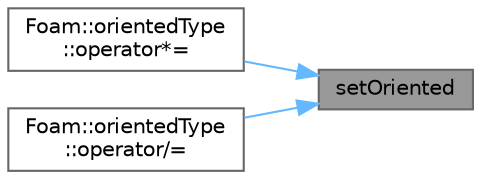 digraph "setOriented"
{
 // LATEX_PDF_SIZE
  bgcolor="transparent";
  edge [fontname=Helvetica,fontsize=10,labelfontname=Helvetica,labelfontsize=10];
  node [fontname=Helvetica,fontsize=10,shape=box,height=0.2,width=0.4];
  rankdir="RL";
  Node1 [id="Node000001",label="setOriented",height=0.2,width=0.4,color="gray40", fillcolor="grey60", style="filled", fontcolor="black",tooltip=" "];
  Node1 -> Node2 [id="edge1_Node000001_Node000002",dir="back",color="steelblue1",style="solid",tooltip=" "];
  Node2 [id="Node000002",label="Foam::orientedType\l::operator*=",height=0.2,width=0.4,color="grey40", fillcolor="white", style="filled",URL="$classFoam_1_1orientedType.html#a39672e30ae4198d7b76b751190b63105",tooltip=" "];
  Node1 -> Node3 [id="edge2_Node000001_Node000003",dir="back",color="steelblue1",style="solid",tooltip=" "];
  Node3 [id="Node000003",label="Foam::orientedType\l::operator/=",height=0.2,width=0.4,color="grey40", fillcolor="white", style="filled",URL="$classFoam_1_1orientedType.html#a034e0b241c8e1e8d60a3856578d805f6",tooltip=" "];
}
